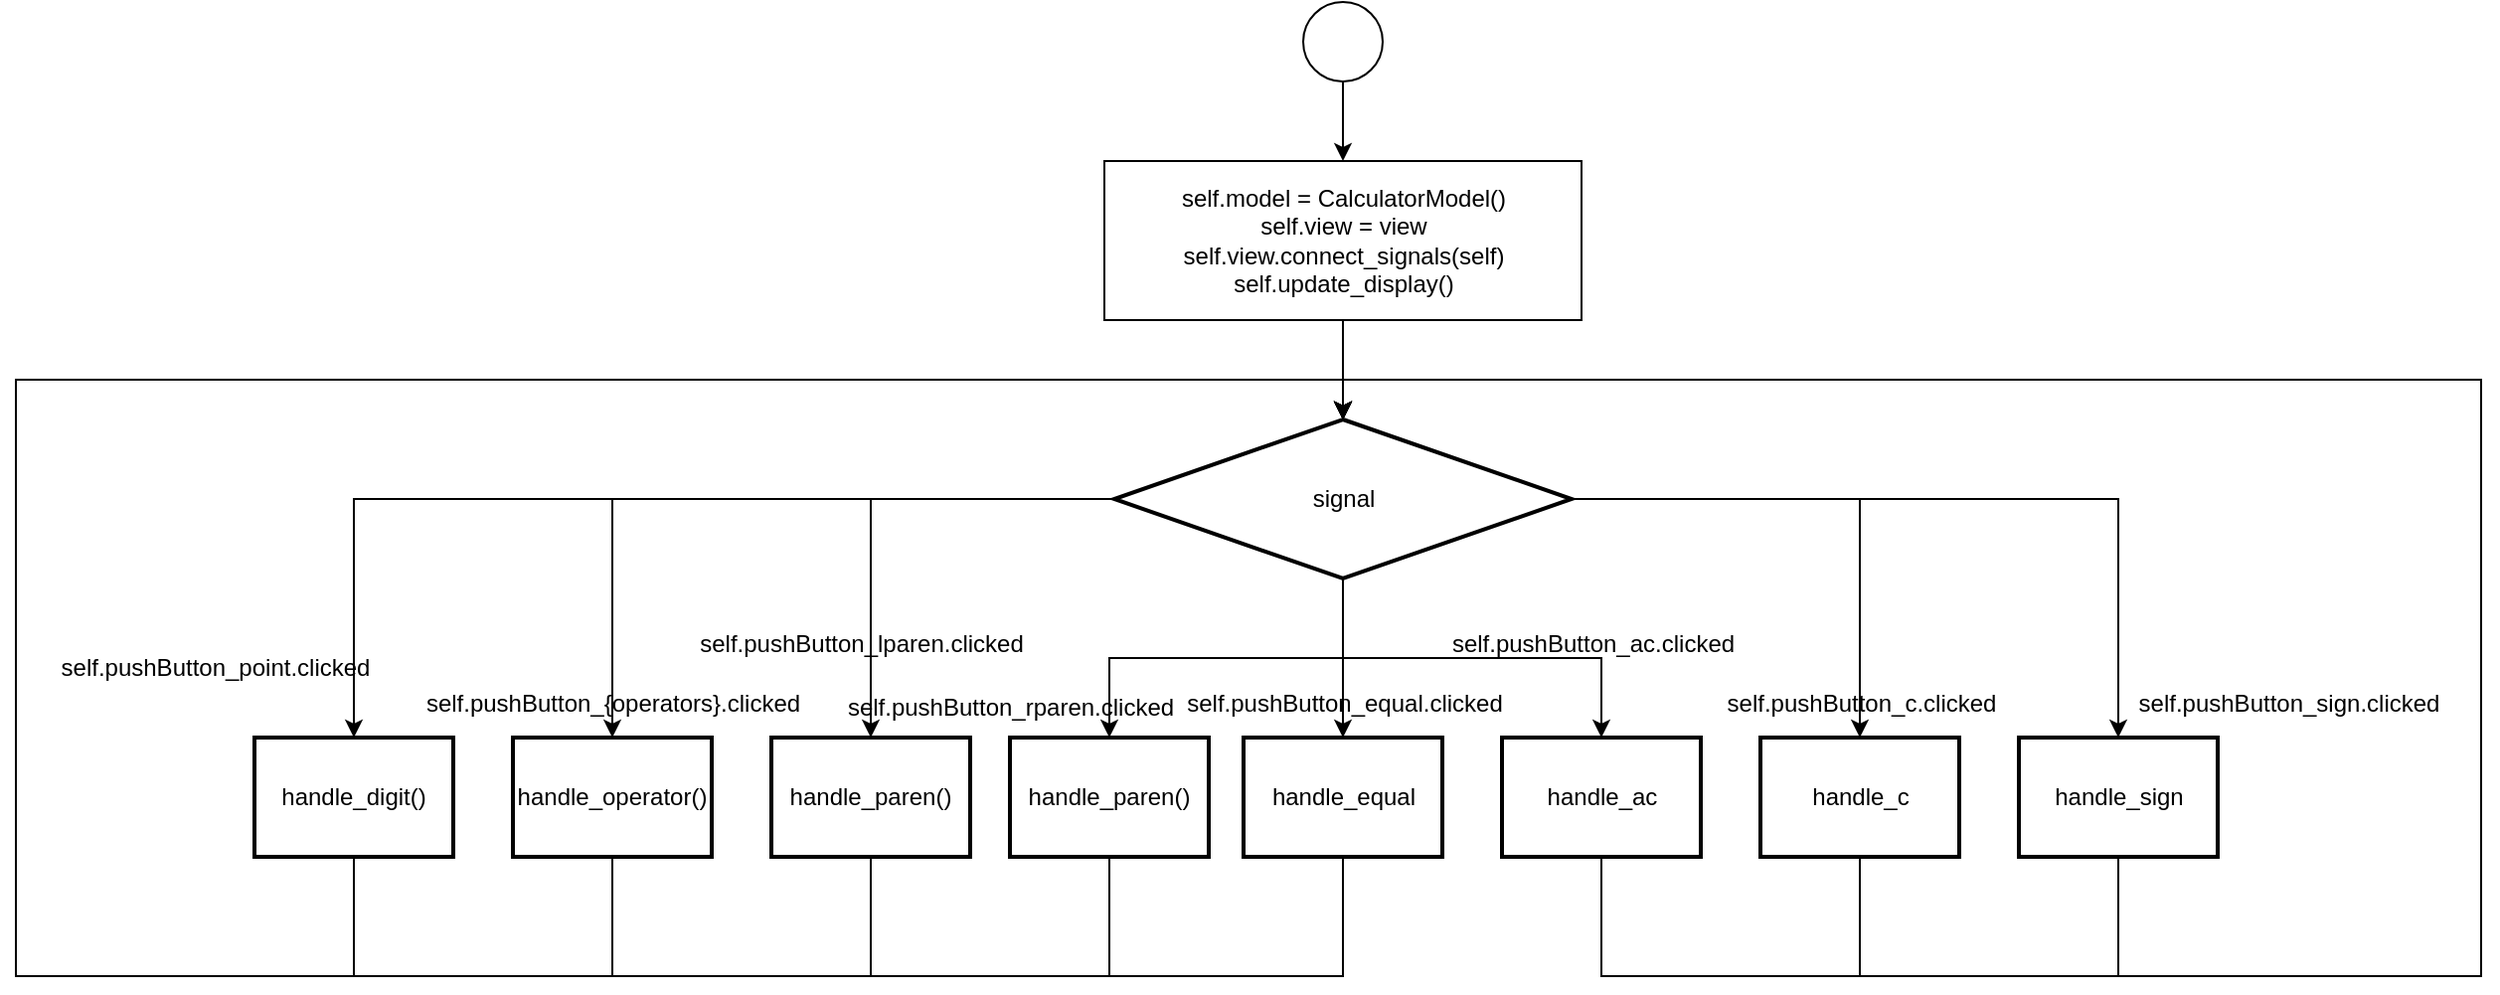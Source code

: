 <mxfile version="26.2.2">
  <diagram name="페이지-1" id="xMzzPXR7v2SXnp098D4g">
    <mxGraphModel dx="1602" dy="992" grid="1" gridSize="10" guides="1" tooltips="1" connect="1" arrows="1" fold="1" page="1" pageScale="1" pageWidth="4681" pageHeight="3300" math="0" shadow="0">
      <root>
        <mxCell id="0" />
        <mxCell id="1" parent="0" />
        <mxCell id="a332PuvnUpVq8rI7q_K6-5" value="" style="edgeStyle=orthogonalEdgeStyle;rounded=0;orthogonalLoop=1;jettySize=auto;html=1;fontSize=12;labelBackgroundColor=none;fontColor=default;" edge="1" parent="1" source="a332PuvnUpVq8rI7q_K6-1" target="a332PuvnUpVq8rI7q_K6-4">
          <mxGeometry relative="1" as="geometry" />
        </mxCell>
        <mxCell id="a332PuvnUpVq8rI7q_K6-1" value="" style="ellipse;whiteSpace=wrap;html=1;aspect=fixed;fontSize=12;labelBackgroundColor=none;" vertex="1" parent="1">
          <mxGeometry x="1537.5" y="630" width="40" height="40" as="geometry" />
        </mxCell>
        <mxCell id="a332PuvnUpVq8rI7q_K6-45" style="edgeStyle=orthogonalEdgeStyle;rounded=0;orthogonalLoop=1;jettySize=auto;html=1;entryX=0.5;entryY=0;entryDx=0;entryDy=0;labelBackgroundColor=none;fontColor=default;fontSize=12;" edge="1" parent="1" source="a332PuvnUpVq8rI7q_K6-4" target="a332PuvnUpVq8rI7q_K6-20">
          <mxGeometry relative="1" as="geometry" />
        </mxCell>
        <mxCell id="a332PuvnUpVq8rI7q_K6-4" value="self.model = CalculatorModel()&lt;div&gt;self.view = view&lt;/div&gt;&lt;div&gt;self.view.connect_signals(self)&lt;/div&gt;&lt;div&gt;self.update_display()&lt;/div&gt;" style="whiteSpace=wrap;html=1;fontSize=12;labelBackgroundColor=none;" vertex="1" parent="1">
          <mxGeometry x="1437.5" y="710" width="240" height="80" as="geometry" />
        </mxCell>
        <mxCell id="a332PuvnUpVq8rI7q_K6-14" style="edgeStyle=orthogonalEdgeStyle;rounded=0;orthogonalLoop=1;jettySize=auto;html=1;entryX=0.5;entryY=0;entryDx=0;entryDy=0;fontColor=default;labelBackgroundColor=none;fontSize=12;" edge="1" parent="1" source="a332PuvnUpVq8rI7q_K6-20" target="a332PuvnUpVq8rI7q_K6-28">
          <mxGeometry relative="1" as="geometry" />
        </mxCell>
        <mxCell id="a332PuvnUpVq8rI7q_K6-15" style="edgeStyle=orthogonalEdgeStyle;rounded=0;orthogonalLoop=1;jettySize=auto;html=1;fontColor=default;labelBackgroundColor=none;fontSize=12;" edge="1" parent="1" source="a332PuvnUpVq8rI7q_K6-20" target="a332PuvnUpVq8rI7q_K6-22">
          <mxGeometry relative="1" as="geometry" />
        </mxCell>
        <mxCell id="a332PuvnUpVq8rI7q_K6-16" style="edgeStyle=orthogonalEdgeStyle;rounded=0;orthogonalLoop=1;jettySize=auto;html=1;entryX=0.5;entryY=0;entryDx=0;entryDy=0;fontColor=default;labelBackgroundColor=none;fontSize=12;" edge="1" parent="1" source="a332PuvnUpVq8rI7q_K6-20" target="a332PuvnUpVq8rI7q_K6-24">
          <mxGeometry relative="1" as="geometry" />
        </mxCell>
        <mxCell id="a332PuvnUpVq8rI7q_K6-17" style="edgeStyle=orthogonalEdgeStyle;rounded=0;orthogonalLoop=1;jettySize=auto;html=1;entryX=0.5;entryY=0;entryDx=0;entryDy=0;fontColor=default;labelBackgroundColor=none;fontSize=12;" edge="1" parent="1" source="a332PuvnUpVq8rI7q_K6-20" target="a332PuvnUpVq8rI7q_K6-26">
          <mxGeometry relative="1" as="geometry" />
        </mxCell>
        <mxCell id="a332PuvnUpVq8rI7q_K6-18" style="edgeStyle=orthogonalEdgeStyle;rounded=0;orthogonalLoop=1;jettySize=auto;html=1;entryX=0.5;entryY=0;entryDx=0;entryDy=0;fontColor=default;labelBackgroundColor=none;fontSize=12;" edge="1" parent="1" source="a332PuvnUpVq8rI7q_K6-20" target="a332PuvnUpVq8rI7q_K6-30">
          <mxGeometry relative="1" as="geometry" />
        </mxCell>
        <mxCell id="a332PuvnUpVq8rI7q_K6-19" style="edgeStyle=orthogonalEdgeStyle;rounded=0;orthogonalLoop=1;jettySize=auto;html=1;entryX=0.5;entryY=0;entryDx=0;entryDy=0;fontColor=default;labelBackgroundColor=none;fontSize=12;" edge="1" parent="1" source="a332PuvnUpVq8rI7q_K6-20" target="a332PuvnUpVq8rI7q_K6-32">
          <mxGeometry relative="1" as="geometry" />
        </mxCell>
        <mxCell id="a332PuvnUpVq8rI7q_K6-124" style="edgeStyle=orthogonalEdgeStyle;rounded=0;orthogonalLoop=1;jettySize=auto;html=1;entryX=0.5;entryY=0;entryDx=0;entryDy=0;" edge="1" parent="1" source="a332PuvnUpVq8rI7q_K6-20" target="a332PuvnUpVq8rI7q_K6-122">
          <mxGeometry relative="1" as="geometry" />
        </mxCell>
        <mxCell id="a332PuvnUpVq8rI7q_K6-20" value="signal" style="rhombus;whiteSpace=wrap;html=1;strokeWidth=2;labelBackgroundColor=none;fontSize=12;" vertex="1" parent="1">
          <mxGeometry x="1442.5" y="840" width="230" height="80" as="geometry" />
        </mxCell>
        <mxCell id="a332PuvnUpVq8rI7q_K6-125" style="edgeStyle=orthogonalEdgeStyle;rounded=0;orthogonalLoop=1;jettySize=auto;html=1;entryX=0.5;entryY=0;entryDx=0;entryDy=0;" edge="1" parent="1" source="a332PuvnUpVq8rI7q_K6-22" target="a332PuvnUpVq8rI7q_K6-20">
          <mxGeometry relative="1" as="geometry">
            <Array as="points">
              <mxPoint x="1060" y="1120" />
              <mxPoint x="890" y="1120" />
              <mxPoint x="890" y="820" />
              <mxPoint x="1558" y="820" />
            </Array>
          </mxGeometry>
        </mxCell>
        <mxCell id="a332PuvnUpVq8rI7q_K6-22" value="handle_digit()" style="whiteSpace=wrap;html=1;strokeWidth=2;labelBackgroundColor=none;fontSize=12;" vertex="1" parent="1">
          <mxGeometry x="1010" y="1000" width="100" height="60" as="geometry" />
        </mxCell>
        <mxCell id="a332PuvnUpVq8rI7q_K6-126" style="edgeStyle=orthogonalEdgeStyle;rounded=0;orthogonalLoop=1;jettySize=auto;html=1;entryX=0.5;entryY=0;entryDx=0;entryDy=0;" edge="1" parent="1" source="a332PuvnUpVq8rI7q_K6-24" target="a332PuvnUpVq8rI7q_K6-20">
          <mxGeometry relative="1" as="geometry">
            <Array as="points">
              <mxPoint x="1190" y="1120" />
              <mxPoint x="890" y="1120" />
              <mxPoint x="890" y="820" />
              <mxPoint x="1558" y="820" />
            </Array>
          </mxGeometry>
        </mxCell>
        <mxCell id="a332PuvnUpVq8rI7q_K6-24" value="handle_operator()" style="whiteSpace=wrap;html=1;strokeWidth=2;labelBackgroundColor=none;fontSize=12;" vertex="1" parent="1">
          <mxGeometry x="1140" y="1000" width="100" height="60" as="geometry" />
        </mxCell>
        <mxCell id="a332PuvnUpVq8rI7q_K6-127" style="edgeStyle=orthogonalEdgeStyle;rounded=0;orthogonalLoop=1;jettySize=auto;html=1;entryX=0.5;entryY=0;entryDx=0;entryDy=0;" edge="1" parent="1" source="a332PuvnUpVq8rI7q_K6-26" target="a332PuvnUpVq8rI7q_K6-20">
          <mxGeometry relative="1" as="geometry">
            <Array as="points">
              <mxPoint x="1320" y="1120" />
              <mxPoint x="890" y="1120" />
              <mxPoint x="890" y="820" />
              <mxPoint x="1558" y="820" />
            </Array>
          </mxGeometry>
        </mxCell>
        <mxCell id="a332PuvnUpVq8rI7q_K6-26" value="handle_paren()" style="whiteSpace=wrap;html=1;strokeWidth=2;labelBackgroundColor=none;fontSize=12;" vertex="1" parent="1">
          <mxGeometry x="1270" y="1000" width="100" height="60" as="geometry" />
        </mxCell>
        <mxCell id="a332PuvnUpVq8rI7q_K6-129" style="edgeStyle=orthogonalEdgeStyle;rounded=0;orthogonalLoop=1;jettySize=auto;html=1;entryX=0.5;entryY=0;entryDx=0;entryDy=0;" edge="1" parent="1" source="a332PuvnUpVq8rI7q_K6-28" target="a332PuvnUpVq8rI7q_K6-20">
          <mxGeometry relative="1" as="geometry">
            <Array as="points">
              <mxPoint x="1558" y="1120" />
              <mxPoint x="890" y="1120" />
              <mxPoint x="890" y="820" />
              <mxPoint x="1558" y="820" />
            </Array>
          </mxGeometry>
        </mxCell>
        <mxCell id="a332PuvnUpVq8rI7q_K6-28" value="handle_equal" style="whiteSpace=wrap;html=1;strokeWidth=2;labelBackgroundColor=none;fontSize=12;" vertex="1" parent="1">
          <mxGeometry x="1507.5" y="1000" width="100" height="60" as="geometry" />
        </mxCell>
        <mxCell id="a332PuvnUpVq8rI7q_K6-130" style="edgeStyle=orthogonalEdgeStyle;rounded=0;orthogonalLoop=1;jettySize=auto;html=1;entryX=0.5;entryY=0;entryDx=0;entryDy=0;" edge="1" parent="1" source="a332PuvnUpVq8rI7q_K6-30" target="a332PuvnUpVq8rI7q_K6-20">
          <mxGeometry relative="1" as="geometry">
            <Array as="points">
              <mxPoint x="1688" y="1120" />
              <mxPoint x="2130" y="1120" />
              <mxPoint x="2130" y="820" />
              <mxPoint x="1558" y="820" />
            </Array>
          </mxGeometry>
        </mxCell>
        <mxCell id="a332PuvnUpVq8rI7q_K6-30" value="handle_ac" style="whiteSpace=wrap;html=1;strokeWidth=2;labelBackgroundColor=none;fontSize=12;" vertex="1" parent="1">
          <mxGeometry x="1637.5" y="1000" width="100" height="60" as="geometry" />
        </mxCell>
        <mxCell id="a332PuvnUpVq8rI7q_K6-131" style="edgeStyle=orthogonalEdgeStyle;rounded=0;orthogonalLoop=1;jettySize=auto;html=1;entryX=0.5;entryY=0;entryDx=0;entryDy=0;" edge="1" parent="1" source="a332PuvnUpVq8rI7q_K6-32" target="a332PuvnUpVq8rI7q_K6-20">
          <mxGeometry relative="1" as="geometry">
            <Array as="points">
              <mxPoint x="1818" y="1120" />
              <mxPoint x="2130" y="1120" />
              <mxPoint x="2130" y="820" />
              <mxPoint x="1558" y="820" />
            </Array>
          </mxGeometry>
        </mxCell>
        <mxCell id="a332PuvnUpVq8rI7q_K6-32" value="handle_c" style="whiteSpace=wrap;html=1;strokeWidth=2;labelBackgroundColor=none;fontSize=12;" vertex="1" parent="1">
          <mxGeometry x="1767.5" y="1000" width="100" height="60" as="geometry" />
        </mxCell>
        <mxCell id="a332PuvnUpVq8rI7q_K6-132" style="edgeStyle=orthogonalEdgeStyle;rounded=0;orthogonalLoop=1;jettySize=auto;html=1;entryX=0.5;entryY=0;entryDx=0;entryDy=0;" edge="1" parent="1" source="a332PuvnUpVq8rI7q_K6-34" target="a332PuvnUpVq8rI7q_K6-20">
          <mxGeometry relative="1" as="geometry">
            <Array as="points">
              <mxPoint x="1948" y="1120" />
              <mxPoint x="2130" y="1120" />
              <mxPoint x="2130" y="820" />
              <mxPoint x="1558" y="820" />
            </Array>
          </mxGeometry>
        </mxCell>
        <mxCell id="a332PuvnUpVq8rI7q_K6-34" value="handle_sign" style="whiteSpace=wrap;html=1;strokeWidth=2;labelBackgroundColor=none;fontSize=12;" vertex="1" parent="1">
          <mxGeometry x="1897.5" y="1000" width="100" height="60" as="geometry" />
        </mxCell>
        <mxCell id="a332PuvnUpVq8rI7q_K6-35" style="edgeStyle=orthogonalEdgeStyle;rounded=0;orthogonalLoop=1;jettySize=auto;html=1;entryX=0.5;entryY=0;entryDx=0;entryDy=0;fontColor=default;labelBackgroundColor=none;fontSize=12;" edge="1" parent="1" source="a332PuvnUpVq8rI7q_K6-20" target="a332PuvnUpVq8rI7q_K6-34">
          <mxGeometry relative="1" as="geometry" />
        </mxCell>
        <mxCell id="a332PuvnUpVq8rI7q_K6-36" value="self.pushButton_point.clicked" style="text;html=1;align=center;verticalAlign=middle;resizable=0;points=[];autosize=1;strokeColor=none;fillColor=none;labelBackgroundColor=none;fontSize=12;" vertex="1" parent="1">
          <mxGeometry x="900" y="950" width="180" height="30" as="geometry" />
        </mxCell>
        <mxCell id="a332PuvnUpVq8rI7q_K6-37" value="self.pushButton_{operators}.clicked" style="text;html=1;align=center;verticalAlign=middle;resizable=0;points=[];autosize=1;strokeColor=none;fillColor=none;labelBackgroundColor=none;fontSize=12;" vertex="1" parent="1">
          <mxGeometry x="1085" y="968" width="210" height="30" as="geometry" />
        </mxCell>
        <mxCell id="a332PuvnUpVq8rI7q_K6-38" value="self.pushButton_lparen.clicked" style="text;html=1;align=center;verticalAlign=middle;resizable=0;points=[];autosize=1;strokeColor=none;fillColor=none;labelBackgroundColor=none;fontSize=12;" vertex="1" parent="1">
          <mxGeometry x="1220" y="938" width="190" height="30" as="geometry" />
        </mxCell>
        <mxCell id="a332PuvnUpVq8rI7q_K6-39" value="self.pushButton_equal.clicked" style="text;html=1;align=center;verticalAlign=middle;resizable=0;points=[];autosize=1;strokeColor=none;fillColor=none;labelBackgroundColor=none;fontSize=12;" vertex="1" parent="1">
          <mxGeometry x="1467.5" y="968" width="180" height="30" as="geometry" />
        </mxCell>
        <mxCell id="a332PuvnUpVq8rI7q_K6-40" value="self.pushButton_ac.clicked" style="text;html=1;align=center;verticalAlign=middle;resizable=0;points=[];autosize=1;strokeColor=none;fillColor=none;labelBackgroundColor=none;fontSize=12;" vertex="1" parent="1">
          <mxGeometry x="1597.5" y="938" width="170" height="30" as="geometry" />
        </mxCell>
        <mxCell id="a332PuvnUpVq8rI7q_K6-41" value="self.pushButton_c.clicked" style="text;html=1;align=center;verticalAlign=middle;resizable=0;points=[];autosize=1;strokeColor=none;fillColor=none;labelBackgroundColor=none;fontSize=12;" vertex="1" parent="1">
          <mxGeometry x="1737.5" y="968" width="160" height="30" as="geometry" />
        </mxCell>
        <mxCell id="a332PuvnUpVq8rI7q_K6-42" value="self.pushButton_sign.clicked" style="text;html=1;align=center;verticalAlign=middle;resizable=0;points=[];autosize=1;strokeColor=none;fillColor=none;labelBackgroundColor=none;fontSize=12;" vertex="1" parent="1">
          <mxGeometry x="1947.5" y="968" width="170" height="30" as="geometry" />
        </mxCell>
        <mxCell id="a332PuvnUpVq8rI7q_K6-128" style="edgeStyle=orthogonalEdgeStyle;rounded=0;orthogonalLoop=1;jettySize=auto;html=1;entryX=0.5;entryY=0;entryDx=0;entryDy=0;" edge="1" parent="1" source="a332PuvnUpVq8rI7q_K6-122" target="a332PuvnUpVq8rI7q_K6-20">
          <mxGeometry relative="1" as="geometry">
            <Array as="points">
              <mxPoint x="1440" y="1120" />
              <mxPoint x="890" y="1120" />
              <mxPoint x="890" y="820" />
              <mxPoint x="1558" y="820" />
            </Array>
          </mxGeometry>
        </mxCell>
        <mxCell id="a332PuvnUpVq8rI7q_K6-122" value="handle_paren()" style="whiteSpace=wrap;html=1;strokeWidth=2;labelBackgroundColor=none;fontSize=12;" vertex="1" parent="1">
          <mxGeometry x="1390" y="1000" width="100" height="60" as="geometry" />
        </mxCell>
        <mxCell id="a332PuvnUpVq8rI7q_K6-123" value="self.pushButton_rparen.clicked" style="text;html=1;align=center;verticalAlign=middle;resizable=0;points=[];autosize=1;strokeColor=none;fillColor=none;labelBackgroundColor=none;fontSize=12;" vertex="1" parent="1">
          <mxGeometry x="1295" y="970" width="190" height="30" as="geometry" />
        </mxCell>
      </root>
    </mxGraphModel>
  </diagram>
</mxfile>
